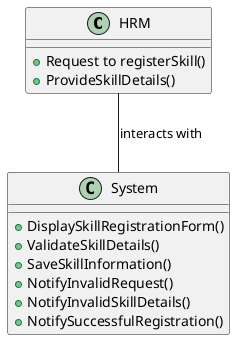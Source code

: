 @startuml
class HRM {
    + Request to registerSkill()
    + ProvideSkillDetails()
}

class System {
    + DisplaySkillRegistrationForm()
    + ValidateSkillDetails()
    + SaveSkillInformation()
    + NotifyInvalidRequest()
    + NotifyInvalidSkillDetails()
    + NotifySuccessfulRegistration()
}

HRM -- System : interacts with

@enduml
